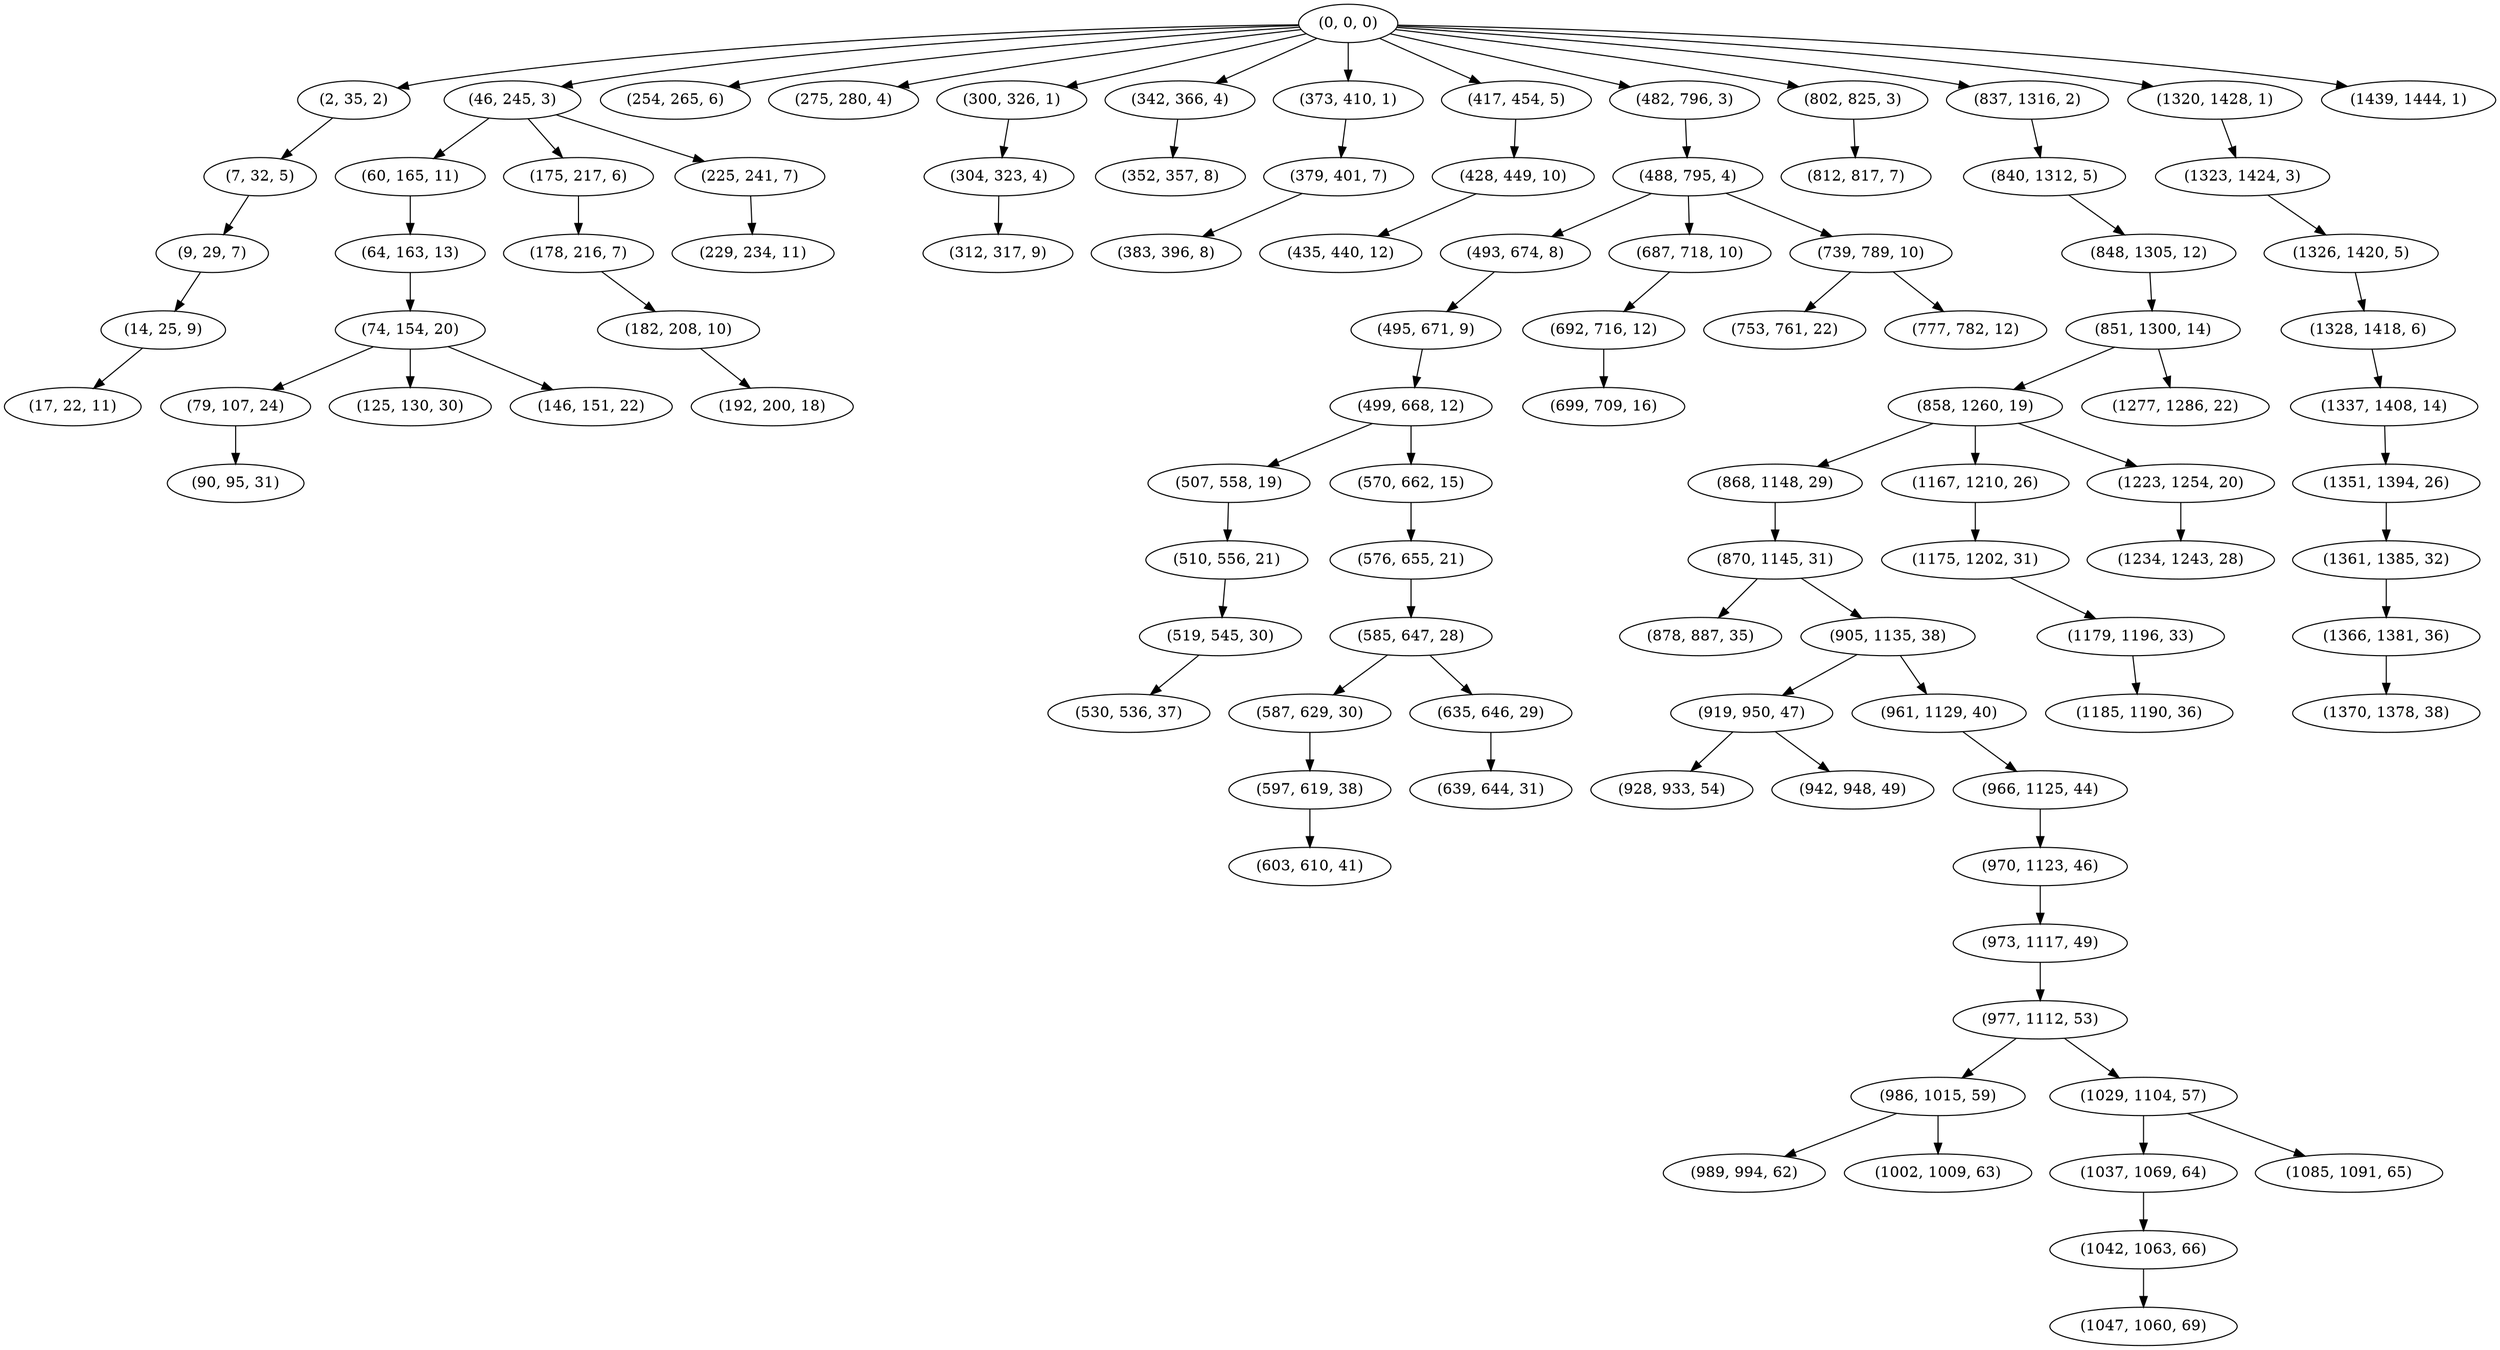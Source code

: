 digraph tree {
    "(0, 0, 0)";
    "(2, 35, 2)";
    "(7, 32, 5)";
    "(9, 29, 7)";
    "(14, 25, 9)";
    "(17, 22, 11)";
    "(46, 245, 3)";
    "(60, 165, 11)";
    "(64, 163, 13)";
    "(74, 154, 20)";
    "(79, 107, 24)";
    "(90, 95, 31)";
    "(125, 130, 30)";
    "(146, 151, 22)";
    "(175, 217, 6)";
    "(178, 216, 7)";
    "(182, 208, 10)";
    "(192, 200, 18)";
    "(225, 241, 7)";
    "(229, 234, 11)";
    "(254, 265, 6)";
    "(275, 280, 4)";
    "(300, 326, 1)";
    "(304, 323, 4)";
    "(312, 317, 9)";
    "(342, 366, 4)";
    "(352, 357, 8)";
    "(373, 410, 1)";
    "(379, 401, 7)";
    "(383, 396, 8)";
    "(417, 454, 5)";
    "(428, 449, 10)";
    "(435, 440, 12)";
    "(482, 796, 3)";
    "(488, 795, 4)";
    "(493, 674, 8)";
    "(495, 671, 9)";
    "(499, 668, 12)";
    "(507, 558, 19)";
    "(510, 556, 21)";
    "(519, 545, 30)";
    "(530, 536, 37)";
    "(570, 662, 15)";
    "(576, 655, 21)";
    "(585, 647, 28)";
    "(587, 629, 30)";
    "(597, 619, 38)";
    "(603, 610, 41)";
    "(635, 646, 29)";
    "(639, 644, 31)";
    "(687, 718, 10)";
    "(692, 716, 12)";
    "(699, 709, 16)";
    "(739, 789, 10)";
    "(753, 761, 22)";
    "(777, 782, 12)";
    "(802, 825, 3)";
    "(812, 817, 7)";
    "(837, 1316, 2)";
    "(840, 1312, 5)";
    "(848, 1305, 12)";
    "(851, 1300, 14)";
    "(858, 1260, 19)";
    "(868, 1148, 29)";
    "(870, 1145, 31)";
    "(878, 887, 35)";
    "(905, 1135, 38)";
    "(919, 950, 47)";
    "(928, 933, 54)";
    "(942, 948, 49)";
    "(961, 1129, 40)";
    "(966, 1125, 44)";
    "(970, 1123, 46)";
    "(973, 1117, 49)";
    "(977, 1112, 53)";
    "(986, 1015, 59)";
    "(989, 994, 62)";
    "(1002, 1009, 63)";
    "(1029, 1104, 57)";
    "(1037, 1069, 64)";
    "(1042, 1063, 66)";
    "(1047, 1060, 69)";
    "(1085, 1091, 65)";
    "(1167, 1210, 26)";
    "(1175, 1202, 31)";
    "(1179, 1196, 33)";
    "(1185, 1190, 36)";
    "(1223, 1254, 20)";
    "(1234, 1243, 28)";
    "(1277, 1286, 22)";
    "(1320, 1428, 1)";
    "(1323, 1424, 3)";
    "(1326, 1420, 5)";
    "(1328, 1418, 6)";
    "(1337, 1408, 14)";
    "(1351, 1394, 26)";
    "(1361, 1385, 32)";
    "(1366, 1381, 36)";
    "(1370, 1378, 38)";
    "(1439, 1444, 1)";
    "(0, 0, 0)" -> "(2, 35, 2)";
    "(0, 0, 0)" -> "(46, 245, 3)";
    "(0, 0, 0)" -> "(254, 265, 6)";
    "(0, 0, 0)" -> "(275, 280, 4)";
    "(0, 0, 0)" -> "(300, 326, 1)";
    "(0, 0, 0)" -> "(342, 366, 4)";
    "(0, 0, 0)" -> "(373, 410, 1)";
    "(0, 0, 0)" -> "(417, 454, 5)";
    "(0, 0, 0)" -> "(482, 796, 3)";
    "(0, 0, 0)" -> "(802, 825, 3)";
    "(0, 0, 0)" -> "(837, 1316, 2)";
    "(0, 0, 0)" -> "(1320, 1428, 1)";
    "(0, 0, 0)" -> "(1439, 1444, 1)";
    "(2, 35, 2)" -> "(7, 32, 5)";
    "(7, 32, 5)" -> "(9, 29, 7)";
    "(9, 29, 7)" -> "(14, 25, 9)";
    "(14, 25, 9)" -> "(17, 22, 11)";
    "(46, 245, 3)" -> "(60, 165, 11)";
    "(46, 245, 3)" -> "(175, 217, 6)";
    "(46, 245, 3)" -> "(225, 241, 7)";
    "(60, 165, 11)" -> "(64, 163, 13)";
    "(64, 163, 13)" -> "(74, 154, 20)";
    "(74, 154, 20)" -> "(79, 107, 24)";
    "(74, 154, 20)" -> "(125, 130, 30)";
    "(74, 154, 20)" -> "(146, 151, 22)";
    "(79, 107, 24)" -> "(90, 95, 31)";
    "(175, 217, 6)" -> "(178, 216, 7)";
    "(178, 216, 7)" -> "(182, 208, 10)";
    "(182, 208, 10)" -> "(192, 200, 18)";
    "(225, 241, 7)" -> "(229, 234, 11)";
    "(300, 326, 1)" -> "(304, 323, 4)";
    "(304, 323, 4)" -> "(312, 317, 9)";
    "(342, 366, 4)" -> "(352, 357, 8)";
    "(373, 410, 1)" -> "(379, 401, 7)";
    "(379, 401, 7)" -> "(383, 396, 8)";
    "(417, 454, 5)" -> "(428, 449, 10)";
    "(428, 449, 10)" -> "(435, 440, 12)";
    "(482, 796, 3)" -> "(488, 795, 4)";
    "(488, 795, 4)" -> "(493, 674, 8)";
    "(488, 795, 4)" -> "(687, 718, 10)";
    "(488, 795, 4)" -> "(739, 789, 10)";
    "(493, 674, 8)" -> "(495, 671, 9)";
    "(495, 671, 9)" -> "(499, 668, 12)";
    "(499, 668, 12)" -> "(507, 558, 19)";
    "(499, 668, 12)" -> "(570, 662, 15)";
    "(507, 558, 19)" -> "(510, 556, 21)";
    "(510, 556, 21)" -> "(519, 545, 30)";
    "(519, 545, 30)" -> "(530, 536, 37)";
    "(570, 662, 15)" -> "(576, 655, 21)";
    "(576, 655, 21)" -> "(585, 647, 28)";
    "(585, 647, 28)" -> "(587, 629, 30)";
    "(585, 647, 28)" -> "(635, 646, 29)";
    "(587, 629, 30)" -> "(597, 619, 38)";
    "(597, 619, 38)" -> "(603, 610, 41)";
    "(635, 646, 29)" -> "(639, 644, 31)";
    "(687, 718, 10)" -> "(692, 716, 12)";
    "(692, 716, 12)" -> "(699, 709, 16)";
    "(739, 789, 10)" -> "(753, 761, 22)";
    "(739, 789, 10)" -> "(777, 782, 12)";
    "(802, 825, 3)" -> "(812, 817, 7)";
    "(837, 1316, 2)" -> "(840, 1312, 5)";
    "(840, 1312, 5)" -> "(848, 1305, 12)";
    "(848, 1305, 12)" -> "(851, 1300, 14)";
    "(851, 1300, 14)" -> "(858, 1260, 19)";
    "(851, 1300, 14)" -> "(1277, 1286, 22)";
    "(858, 1260, 19)" -> "(868, 1148, 29)";
    "(858, 1260, 19)" -> "(1167, 1210, 26)";
    "(858, 1260, 19)" -> "(1223, 1254, 20)";
    "(868, 1148, 29)" -> "(870, 1145, 31)";
    "(870, 1145, 31)" -> "(878, 887, 35)";
    "(870, 1145, 31)" -> "(905, 1135, 38)";
    "(905, 1135, 38)" -> "(919, 950, 47)";
    "(905, 1135, 38)" -> "(961, 1129, 40)";
    "(919, 950, 47)" -> "(928, 933, 54)";
    "(919, 950, 47)" -> "(942, 948, 49)";
    "(961, 1129, 40)" -> "(966, 1125, 44)";
    "(966, 1125, 44)" -> "(970, 1123, 46)";
    "(970, 1123, 46)" -> "(973, 1117, 49)";
    "(973, 1117, 49)" -> "(977, 1112, 53)";
    "(977, 1112, 53)" -> "(986, 1015, 59)";
    "(977, 1112, 53)" -> "(1029, 1104, 57)";
    "(986, 1015, 59)" -> "(989, 994, 62)";
    "(986, 1015, 59)" -> "(1002, 1009, 63)";
    "(1029, 1104, 57)" -> "(1037, 1069, 64)";
    "(1029, 1104, 57)" -> "(1085, 1091, 65)";
    "(1037, 1069, 64)" -> "(1042, 1063, 66)";
    "(1042, 1063, 66)" -> "(1047, 1060, 69)";
    "(1167, 1210, 26)" -> "(1175, 1202, 31)";
    "(1175, 1202, 31)" -> "(1179, 1196, 33)";
    "(1179, 1196, 33)" -> "(1185, 1190, 36)";
    "(1223, 1254, 20)" -> "(1234, 1243, 28)";
    "(1320, 1428, 1)" -> "(1323, 1424, 3)";
    "(1323, 1424, 3)" -> "(1326, 1420, 5)";
    "(1326, 1420, 5)" -> "(1328, 1418, 6)";
    "(1328, 1418, 6)" -> "(1337, 1408, 14)";
    "(1337, 1408, 14)" -> "(1351, 1394, 26)";
    "(1351, 1394, 26)" -> "(1361, 1385, 32)";
    "(1361, 1385, 32)" -> "(1366, 1381, 36)";
    "(1366, 1381, 36)" -> "(1370, 1378, 38)";
}
